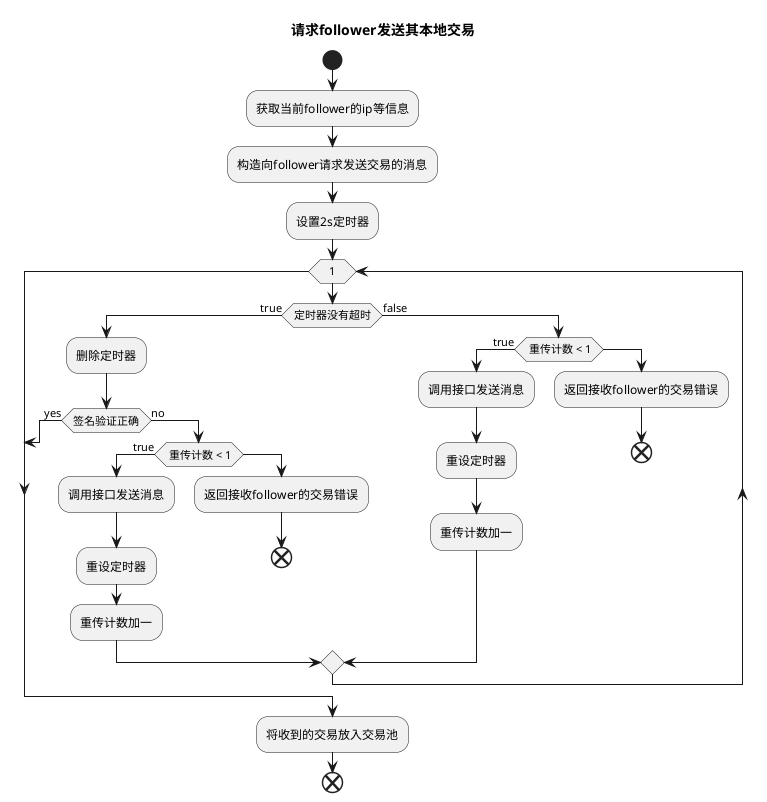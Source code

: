 @startuml
title 请求follower发送其本地交易
start
:获取当前follower的ip等信息;
:构造向follower请求发送交易的消息;
:设置2s定时器;
while (1)
if (定时器没有超时) then (true)
    :删除定时器;
    if(签名验证正确)then (yes)
        break
    else(no)
        if( 重传计数 < 1) then (true)
            :调用接口发送消息;
            :重设定时器;
            :重传计数加一;
        else
            :返回接收follower的交易错误;
            end
        endif
    endif
else (false)
    if( 重传计数 < 1) then (true)
    :调用接口发送消息;
    :重设定时器;
    :重传计数加一;
    else
        :返回接收follower的交易错误;
        end
    endif
endif
endwhile
:将收到的交易放入交易池;
end

@enduml